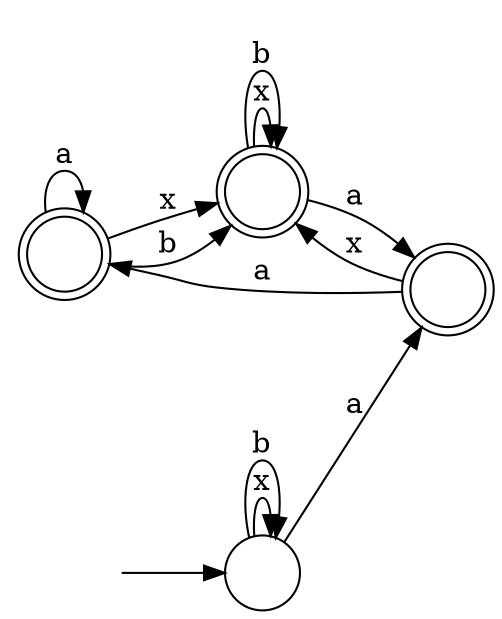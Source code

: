 digraph Automaton {
  rankdir = LR;
  0 [shape=doublecircle,label=""];
  0 -> 0 [label="a"]
  0 -> 1 [label="x"]
  0 -> 1 [label="b"]
  1 [shape=doublecircle,label=""];
  1 -> 3 [label="a"]
  1 -> 1 [label="x"]
  1 -> 1 [label="b"]
  2 [shape=circle,label=""];
  initial [shape=plaintext,label=""];
  initial -> 2
  2 -> 3 [label="a"]
  2 -> 2 [label="x"]
  2 -> 2 [label="b"]
  3 [shape=doublecircle,label=""];
  3 -> 0 [label="a"]
  3 -> 1 [label="x"]
}
